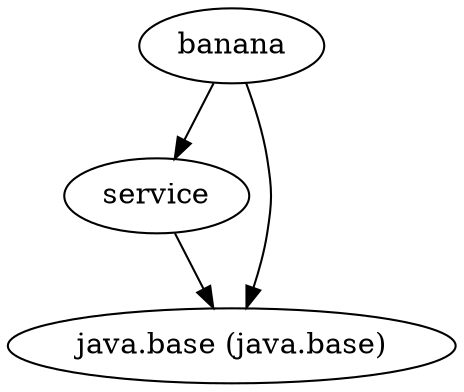 digraph "summary" {
  "service"                                          -> "java.base (java.base)";
  "banana"                                           -> "java.base (java.base)";
  "banana"                                           -> "service";
}
